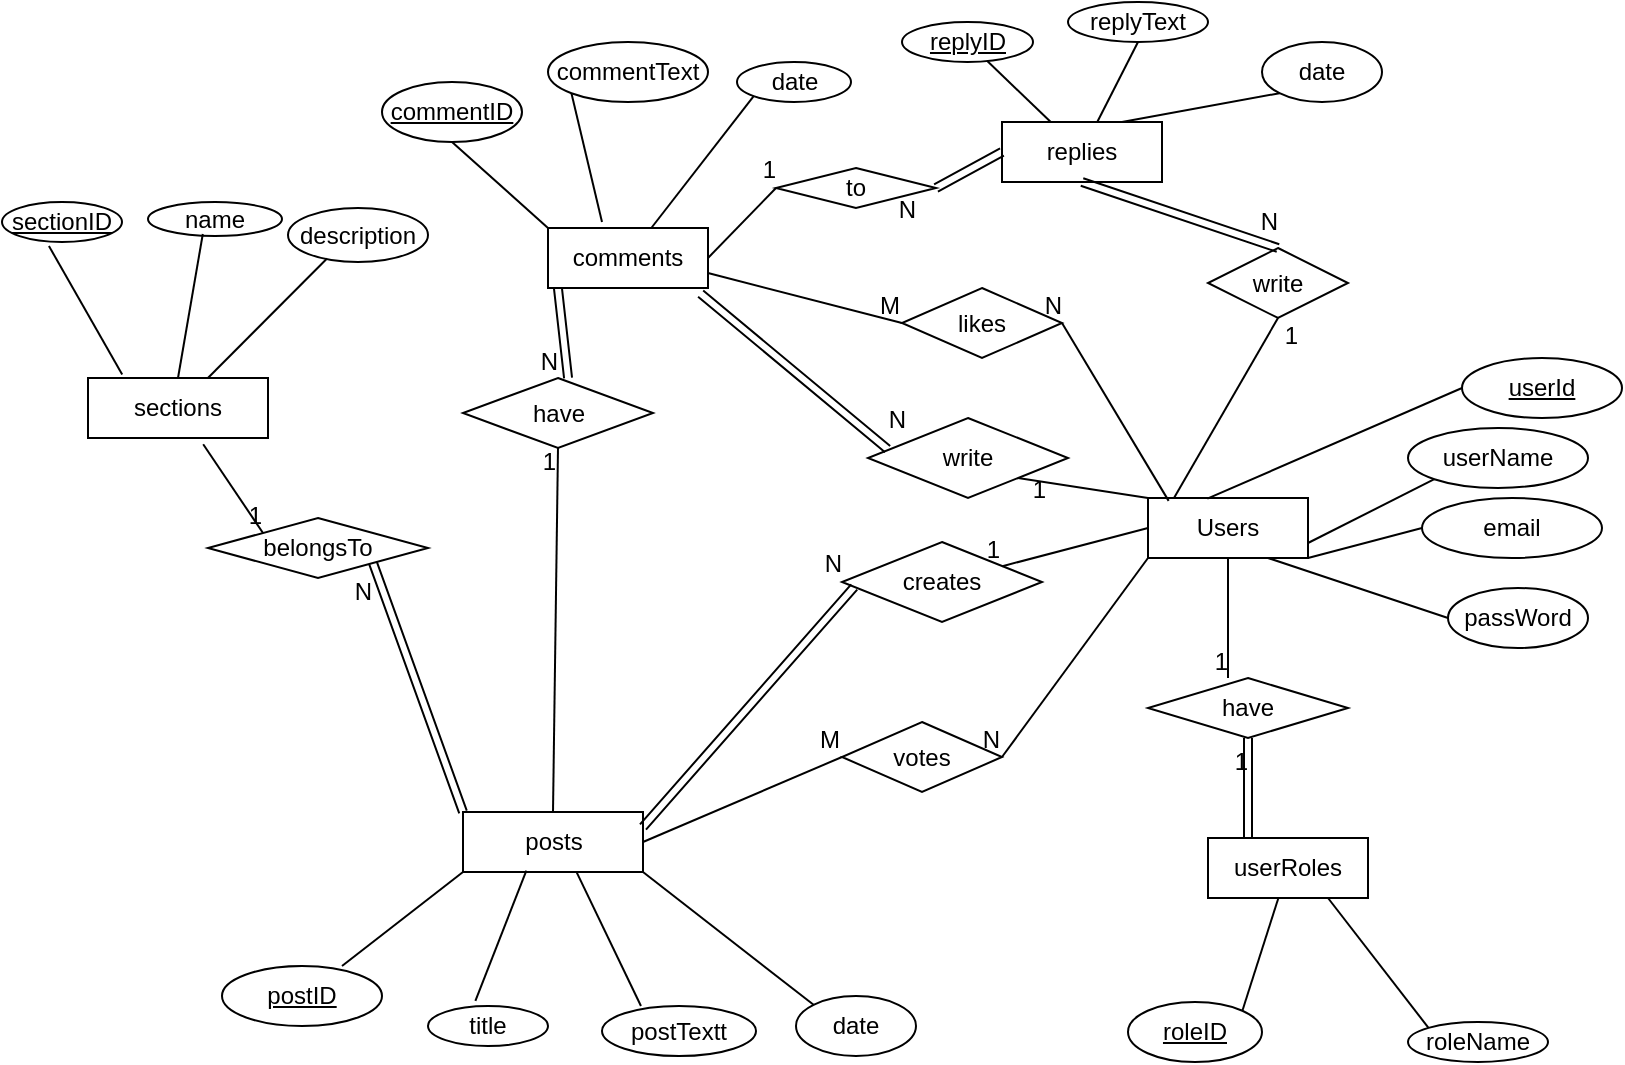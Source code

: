 <mxfile>
    <diagram id="d4zYfneUGAiSxEOC73_Y" name="Page-1">
        <mxGraphModel dx="1161" dy="281" grid="1" gridSize="10" guides="1" tooltips="1" connect="1" arrows="1" fold="1" page="1" pageScale="1" pageWidth="827" pageHeight="1169" math="0" shadow="0">
            <root>
                <mxCell id="0"/>
                <mxCell id="1" parent="0"/>
                <mxCell id="12" value="Users" style="whiteSpace=wrap;html=1;align=center;" parent="1" vertex="1">
                    <mxGeometry x="583" y="398" width="80" height="30" as="geometry"/>
                </mxCell>
                <mxCell id="14" value="" style="endArrow=none;html=1;rounded=0;entryX=0;entryY=0.5;entryDx=0;entryDy=0;exitX=0.371;exitY=0.011;exitDx=0;exitDy=0;exitPerimeter=0;" parent="1" source="12" target="65" edge="1">
                    <mxGeometry relative="1" as="geometry">
                        <mxPoint x="203" y="468" as="sourcePoint"/>
                        <mxPoint x="736.84" y="348.57" as="targetPoint"/>
                    </mxGeometry>
                </mxCell>
                <mxCell id="15" value="userName" style="ellipse;whiteSpace=wrap;html=1;align=center;" parent="1" vertex="1">
                    <mxGeometry x="713" y="363" width="90" height="30" as="geometry"/>
                </mxCell>
                <mxCell id="16" value="email" style="ellipse;whiteSpace=wrap;html=1;align=center;" parent="1" vertex="1">
                    <mxGeometry x="720" y="398" width="90" height="30" as="geometry"/>
                </mxCell>
                <mxCell id="17" value="" style="endArrow=none;html=1;rounded=0;entryX=0;entryY=1;entryDx=0;entryDy=0;exitX=1;exitY=0.75;exitDx=0;exitDy=0;" parent="1" source="12" target="15" edge="1">
                    <mxGeometry relative="1" as="geometry">
                        <mxPoint x="203" y="468" as="sourcePoint"/>
                        <mxPoint x="363" y="468" as="targetPoint"/>
                    </mxGeometry>
                </mxCell>
                <mxCell id="18" value="" style="endArrow=none;html=1;rounded=0;exitX=0;exitY=0.5;exitDx=0;exitDy=0;entryX=1;entryY=1;entryDx=0;entryDy=0;" parent="1" source="16" target="12" edge="1">
                    <mxGeometry relative="1" as="geometry">
                        <mxPoint x="203" y="468" as="sourcePoint"/>
                        <mxPoint x="363" y="468" as="targetPoint"/>
                    </mxGeometry>
                </mxCell>
                <mxCell id="19" value="sections" style="whiteSpace=wrap;html=1;align=center;" parent="1" vertex="1">
                    <mxGeometry x="53" y="338" width="90" height="30" as="geometry"/>
                </mxCell>
                <mxCell id="20" value="posts" style="whiteSpace=wrap;html=1;align=center;" parent="1" vertex="1">
                    <mxGeometry x="240.5" y="555" width="90" height="30" as="geometry"/>
                </mxCell>
                <mxCell id="21" value="comments" style="whiteSpace=wrap;html=1;align=center;" parent="1" vertex="1">
                    <mxGeometry x="283" y="263" width="80" height="30" as="geometry"/>
                </mxCell>
                <mxCell id="22" value="replies" style="whiteSpace=wrap;html=1;align=center;" parent="1" vertex="1">
                    <mxGeometry x="510" y="210" width="80" height="30" as="geometry"/>
                </mxCell>
                <mxCell id="23" value="userRoles" style="whiteSpace=wrap;html=1;align=center;" parent="1" vertex="1">
                    <mxGeometry x="613" y="568" width="80" height="30" as="geometry"/>
                </mxCell>
                <mxCell id="24" value="belongsTo" style="shape=rhombus;perimeter=rhombusPerimeter;whiteSpace=wrap;html=1;align=center;" parent="1" vertex="1">
                    <mxGeometry x="113" y="408" width="110" height="30" as="geometry"/>
                </mxCell>
                <mxCell id="25" value="creates" style="shape=rhombus;perimeter=rhombusPerimeter;whiteSpace=wrap;html=1;align=center;" parent="1" vertex="1">
                    <mxGeometry x="430" y="420" width="100" height="40" as="geometry"/>
                </mxCell>
                <mxCell id="27" value="" style="endArrow=none;html=1;rounded=0;exitX=0;exitY=0.5;exitDx=0;exitDy=0;" parent="1" source="12" target="25" edge="1">
                    <mxGeometry relative="1" as="geometry">
                        <mxPoint x="463" y="388" as="sourcePoint"/>
                        <mxPoint x="623" y="388" as="targetPoint"/>
                    </mxGeometry>
                </mxCell>
                <mxCell id="28" value="1" style="resizable=0;html=1;align=right;verticalAlign=bottom;" parent="27" connectable="0" vertex="1">
                    <mxGeometry x="1" relative="1" as="geometry"/>
                </mxCell>
                <mxCell id="32" value="have" style="shape=rhombus;perimeter=rhombusPerimeter;whiteSpace=wrap;html=1;align=center;" parent="1" vertex="1">
                    <mxGeometry x="583" y="488" width="100" height="30" as="geometry"/>
                </mxCell>
                <mxCell id="33" value="" style="endArrow=none;html=1;rounded=0;exitX=0.5;exitY=1;exitDx=0;exitDy=0;entryX=0.4;entryY=0;entryDx=0;entryDy=0;entryPerimeter=0;" parent="1" source="12" target="32" edge="1">
                    <mxGeometry relative="1" as="geometry">
                        <mxPoint x="333" y="388" as="sourcePoint"/>
                        <mxPoint x="493" y="388" as="targetPoint"/>
                    </mxGeometry>
                </mxCell>
                <mxCell id="34" value="1" style="resizable=0;html=1;align=right;verticalAlign=bottom;" parent="33" connectable="0" vertex="1">
                    <mxGeometry x="1" relative="1" as="geometry"/>
                </mxCell>
                <mxCell id="35" value="" style="shape=link;html=1;rounded=0;entryX=0.5;entryY=1;entryDx=0;entryDy=0;exitX=0.25;exitY=0;exitDx=0;exitDy=0;" parent="1" source="23" target="32" edge="1">
                    <mxGeometry relative="1" as="geometry">
                        <mxPoint x="333" y="388" as="sourcePoint"/>
                        <mxPoint x="493" y="388" as="targetPoint"/>
                    </mxGeometry>
                </mxCell>
                <mxCell id="36" value="1" style="resizable=0;html=1;align=right;verticalAlign=bottom;" parent="35" connectable="0" vertex="1">
                    <mxGeometry x="1" relative="1" as="geometry">
                        <mxPoint y="20" as="offset"/>
                    </mxGeometry>
                </mxCell>
                <mxCell id="37" value="write" style="shape=rhombus;perimeter=rhombusPerimeter;whiteSpace=wrap;html=1;align=center;" parent="1" vertex="1">
                    <mxGeometry x="443" y="358" width="100" height="40" as="geometry"/>
                </mxCell>
                <mxCell id="38" value="" style="endArrow=none;html=1;rounded=0;entryX=1;entryY=1;entryDx=0;entryDy=0;exitX=0;exitY=0;exitDx=0;exitDy=0;" parent="1" source="12" target="37" edge="1">
                    <mxGeometry relative="1" as="geometry">
                        <mxPoint x="313" y="478" as="sourcePoint"/>
                        <mxPoint x="473" y="478" as="targetPoint"/>
                    </mxGeometry>
                </mxCell>
                <mxCell id="39" value="1" style="resizable=0;html=1;align=right;verticalAlign=bottom;" parent="38" connectable="0" vertex="1">
                    <mxGeometry x="1" relative="1" as="geometry">
                        <mxPoint x="15" y="15" as="offset"/>
                    </mxGeometry>
                </mxCell>
                <mxCell id="40" value="" style="shape=link;html=1;rounded=0;exitX=0.954;exitY=1.094;exitDx=0;exitDy=0;exitPerimeter=0;entryX=0.098;entryY=0.389;entryDx=0;entryDy=0;entryPerimeter=0;" parent="1" source="21" target="37" edge="1">
                    <mxGeometry relative="1" as="geometry">
                        <mxPoint x="343" y="468" as="sourcePoint"/>
                        <mxPoint x="503" y="468" as="targetPoint"/>
                    </mxGeometry>
                </mxCell>
                <mxCell id="41" value="N" style="resizable=0;html=1;align=right;verticalAlign=bottom;" parent="40" connectable="0" vertex="1">
                    <mxGeometry x="1" relative="1" as="geometry">
                        <mxPoint x="10" y="-6" as="offset"/>
                    </mxGeometry>
                </mxCell>
                <mxCell id="42" value="write" style="shape=rhombus;perimeter=rhombusPerimeter;whiteSpace=wrap;html=1;align=center;" parent="1" vertex="1">
                    <mxGeometry x="613" y="273" width="70" height="35" as="geometry"/>
                </mxCell>
                <mxCell id="43" value="" style="endArrow=none;html=1;rounded=0;entryX=0.5;entryY=1;entryDx=0;entryDy=0;" parent="1" target="42" edge="1">
                    <mxGeometry relative="1" as="geometry">
                        <mxPoint x="596" y="398" as="sourcePoint"/>
                        <mxPoint x="578" y="378" as="targetPoint"/>
                    </mxGeometry>
                </mxCell>
                <mxCell id="44" value="1" style="resizable=0;html=1;align=right;verticalAlign=bottom;" parent="43" connectable="0" vertex="1">
                    <mxGeometry x="1" relative="1" as="geometry">
                        <mxPoint x="10" y="18" as="offset"/>
                    </mxGeometry>
                </mxCell>
                <mxCell id="45" value="" style="shape=link;html=1;rounded=0;exitX=0.5;exitY=1;exitDx=0;exitDy=0;entryX=0.5;entryY=0;entryDx=0;entryDy=0;" parent="1" source="22" target="42" edge="1">
                    <mxGeometry relative="1" as="geometry">
                        <mxPoint x="479.32" y="330.82" as="sourcePoint"/>
                        <mxPoint x="512.8" y="363.56" as="targetPoint"/>
                    </mxGeometry>
                </mxCell>
                <mxCell id="46" value="N" style="resizable=0;html=1;align=right;verticalAlign=bottom;" parent="45" connectable="0" vertex="1">
                    <mxGeometry x="1" relative="1" as="geometry">
                        <mxPoint y="-5" as="offset"/>
                    </mxGeometry>
                </mxCell>
                <mxCell id="47" value="to" style="shape=rhombus;perimeter=rhombusPerimeter;whiteSpace=wrap;html=1;align=center;" parent="1" vertex="1">
                    <mxGeometry x="397" y="233" width="80" height="20" as="geometry"/>
                </mxCell>
                <mxCell id="48" value="" style="endArrow=none;html=1;rounded=0;exitX=1;exitY=0.5;exitDx=0;exitDy=0;entryX=0;entryY=0.5;entryDx=0;entryDy=0;" parent="1" source="21" target="47" edge="1">
                    <mxGeometry relative="1" as="geometry">
                        <mxPoint x="343" y="328" as="sourcePoint"/>
                        <mxPoint x="503" y="328" as="targetPoint"/>
                    </mxGeometry>
                </mxCell>
                <mxCell id="49" value="1" style="resizable=0;html=1;align=right;verticalAlign=bottom;" parent="48" connectable="0" vertex="1">
                    <mxGeometry x="1" relative="1" as="geometry"/>
                </mxCell>
                <mxCell id="50" value="" style="shape=link;html=1;rounded=0;entryX=1;entryY=0.5;entryDx=0;entryDy=0;exitX=0;exitY=0.5;exitDx=0;exitDy=0;" parent="1" source="22" target="47" edge="1">
                    <mxGeometry relative="1" as="geometry">
                        <mxPoint x="550" y="235" as="sourcePoint"/>
                        <mxPoint x="503" y="328" as="targetPoint"/>
                    </mxGeometry>
                </mxCell>
                <mxCell id="51" value="N" style="resizable=0;html=1;align=right;verticalAlign=bottom;" parent="50" connectable="0" vertex="1">
                    <mxGeometry x="1" relative="1" as="geometry">
                        <mxPoint x="-10" y="20" as="offset"/>
                    </mxGeometry>
                </mxCell>
                <mxCell id="52" value="" style="shape=link;html=1;rounded=0;exitX=1;exitY=0.25;exitDx=0;exitDy=0;entryX=0.061;entryY=0.562;entryDx=0;entryDy=0;entryPerimeter=0;" parent="1" source="20" target="25" edge="1">
                    <mxGeometry relative="1" as="geometry">
                        <mxPoint x="373" y="398" as="sourcePoint"/>
                        <mxPoint x="533" y="398" as="targetPoint"/>
                    </mxGeometry>
                </mxCell>
                <mxCell id="53" value="N" style="resizable=0;html=1;align=right;verticalAlign=bottom;" parent="52" connectable="0" vertex="1">
                    <mxGeometry x="1" relative="1" as="geometry">
                        <mxPoint x="-6" y="-3" as="offset"/>
                    </mxGeometry>
                </mxCell>
                <mxCell id="54" value="have" style="shape=rhombus;perimeter=rhombusPerimeter;whiteSpace=wrap;html=1;align=center;" parent="1" vertex="1">
                    <mxGeometry x="240.5" y="338" width="95" height="35" as="geometry"/>
                </mxCell>
                <mxCell id="55" value="" style="endArrow=none;html=1;rounded=0;entryX=0.5;entryY=1;entryDx=0;entryDy=0;exitX=0.5;exitY=0;exitDx=0;exitDy=0;" parent="1" source="20" target="54" edge="1">
                    <mxGeometry relative="1" as="geometry">
                        <mxPoint x="323" y="448" as="sourcePoint"/>
                        <mxPoint x="483" y="448" as="targetPoint"/>
                    </mxGeometry>
                </mxCell>
                <mxCell id="56" value="1" style="resizable=0;html=1;align=right;verticalAlign=bottom;" parent="55" connectable="0" vertex="1">
                    <mxGeometry x="1" relative="1" as="geometry">
                        <mxPoint y="15" as="offset"/>
                    </mxGeometry>
                </mxCell>
                <mxCell id="57" value="" style="shape=link;html=1;rounded=0;exitX=0.062;exitY=1;exitDx=0;exitDy=0;exitPerimeter=0;entryX=0.553;entryY=0;entryDx=0;entryDy=0;entryPerimeter=0;" parent="1" source="21" target="54" edge="1">
                    <mxGeometry relative="1" as="geometry">
                        <mxPoint x="263" y="318" as="sourcePoint"/>
                        <mxPoint x="423" y="318" as="targetPoint"/>
                    </mxGeometry>
                </mxCell>
                <mxCell id="58" value="N" style="resizable=0;html=1;align=right;verticalAlign=bottom;" parent="57" connectable="0" vertex="1">
                    <mxGeometry x="1" relative="1" as="geometry">
                        <mxPoint x="-5" as="offset"/>
                    </mxGeometry>
                </mxCell>
                <mxCell id="61" value="" style="shape=link;html=1;rounded=0;entryX=1;entryY=1;entryDx=0;entryDy=0;exitX=0;exitY=0;exitDx=0;exitDy=0;" parent="1" source="20" target="24" edge="1">
                    <mxGeometry relative="1" as="geometry">
                        <mxPoint x="293" y="398" as="sourcePoint"/>
                        <mxPoint x="453" y="398" as="targetPoint"/>
                    </mxGeometry>
                </mxCell>
                <mxCell id="62" value="N" style="resizable=0;html=1;align=right;verticalAlign=bottom;" parent="61" connectable="0" vertex="1">
                    <mxGeometry x="1" relative="1" as="geometry">
                        <mxPoint y="23" as="offset"/>
                    </mxGeometry>
                </mxCell>
                <mxCell id="63" value="" style="endArrow=none;html=1;rounded=0;exitX=0.64;exitY=1.104;exitDx=0;exitDy=0;exitPerimeter=0;entryX=0;entryY=0;entryDx=0;entryDy=0;" parent="1" source="19" target="24" edge="1">
                    <mxGeometry relative="1" as="geometry">
                        <mxPoint x="293" y="398" as="sourcePoint"/>
                        <mxPoint x="453" y="398" as="targetPoint"/>
                    </mxGeometry>
                </mxCell>
                <mxCell id="64" value="1" style="resizable=0;html=1;align=right;verticalAlign=bottom;" parent="63" connectable="0" vertex="1">
                    <mxGeometry x="1" relative="1" as="geometry"/>
                </mxCell>
                <mxCell id="65" value="userId" style="ellipse;whiteSpace=wrap;html=1;align=center;fontStyle=4;" parent="1" vertex="1">
                    <mxGeometry x="740" y="328" width="80" height="30" as="geometry"/>
                </mxCell>
                <mxCell id="66" value="postID" style="ellipse;whiteSpace=wrap;html=1;align=center;fontStyle=4;" parent="1" vertex="1">
                    <mxGeometry x="120" y="632" width="80" height="30" as="geometry"/>
                </mxCell>
                <mxCell id="67" value="" style="endArrow=none;html=1;rounded=0;exitX=0.75;exitY=0;exitDx=0;exitDy=0;exitPerimeter=0;entryX=0;entryY=1;entryDx=0;entryDy=0;" parent="1" source="66" target="20" edge="1">
                    <mxGeometry relative="1" as="geometry">
                        <mxPoint x="350" y="560" as="sourcePoint"/>
                        <mxPoint x="510" y="560" as="targetPoint"/>
                    </mxGeometry>
                </mxCell>
                <mxCell id="68" value="title" style="ellipse;whiteSpace=wrap;html=1;align=center;" parent="1" vertex="1">
                    <mxGeometry x="223" y="652" width="60" height="20" as="geometry"/>
                </mxCell>
                <mxCell id="69" value="" style="endArrow=none;html=1;rounded=0;exitX=0.395;exitY=-0.126;exitDx=0;exitDy=0;exitPerimeter=0;entryX=0.352;entryY=0.978;entryDx=0;entryDy=0;entryPerimeter=0;" parent="1" source="68" target="20" edge="1">
                    <mxGeometry relative="1" as="geometry">
                        <mxPoint x="350" y="560" as="sourcePoint"/>
                        <mxPoint x="510" y="560" as="targetPoint"/>
                    </mxGeometry>
                </mxCell>
                <mxCell id="70" value="date" style="ellipse;whiteSpace=wrap;html=1;align=center;" parent="1" vertex="1">
                    <mxGeometry x="407" y="647" width="60" height="30" as="geometry"/>
                </mxCell>
                <mxCell id="71" value="postTextt" style="ellipse;whiteSpace=wrap;html=1;align=center;" parent="1" vertex="1">
                    <mxGeometry x="310" y="652" width="77" height="25" as="geometry"/>
                </mxCell>
                <mxCell id="72" value="" style="endArrow=none;html=1;rounded=0;exitX=0.629;exitY=0.99;exitDx=0;exitDy=0;exitPerimeter=0;entryX=0.253;entryY=0;entryDx=0;entryDy=0;entryPerimeter=0;" parent="1" source="20" target="71" edge="1">
                    <mxGeometry relative="1" as="geometry">
                        <mxPoint x="350" y="560" as="sourcePoint"/>
                        <mxPoint x="510" y="560" as="targetPoint"/>
                    </mxGeometry>
                </mxCell>
                <mxCell id="73" value="" style="endArrow=none;html=1;rounded=0;exitX=1;exitY=1;exitDx=0;exitDy=0;entryX=0;entryY=0;entryDx=0;entryDy=0;" parent="1" source="20" target="70" edge="1">
                    <mxGeometry relative="1" as="geometry">
                        <mxPoint x="350" y="560" as="sourcePoint"/>
                        <mxPoint x="510" y="560" as="targetPoint"/>
                    </mxGeometry>
                </mxCell>
                <mxCell id="74" value="sectionID" style="ellipse;whiteSpace=wrap;html=1;align=center;fontStyle=4;" parent="1" vertex="1">
                    <mxGeometry x="10" y="250" width="60" height="20" as="geometry"/>
                </mxCell>
                <mxCell id="75" value="" style="endArrow=none;html=1;rounded=0;exitX=0.391;exitY=1.1;exitDx=0;exitDy=0;exitPerimeter=0;entryX=0.19;entryY=-0.059;entryDx=0;entryDy=0;entryPerimeter=0;" parent="1" source="74" target="19" edge="1">
                    <mxGeometry relative="1" as="geometry">
                        <mxPoint x="270" y="420" as="sourcePoint"/>
                        <mxPoint x="430" y="420" as="targetPoint"/>
                    </mxGeometry>
                </mxCell>
                <mxCell id="76" value="name" style="ellipse;whiteSpace=wrap;html=1;align=center;" parent="1" vertex="1">
                    <mxGeometry x="83" y="250" width="67" height="17" as="geometry"/>
                </mxCell>
                <mxCell id="77" value="" style="endArrow=none;html=1;rounded=0;exitX=0.409;exitY=0.941;exitDx=0;exitDy=0;exitPerimeter=0;entryX=0.5;entryY=0;entryDx=0;entryDy=0;" parent="1" source="76" target="19" edge="1">
                    <mxGeometry relative="1" as="geometry">
                        <mxPoint x="270" y="420" as="sourcePoint"/>
                        <mxPoint x="430" y="420" as="targetPoint"/>
                    </mxGeometry>
                </mxCell>
                <mxCell id="78" value="description" style="ellipse;whiteSpace=wrap;html=1;align=center;" parent="1" vertex="1">
                    <mxGeometry x="153" y="253" width="70" height="27" as="geometry"/>
                </mxCell>
                <mxCell id="79" value="" style="endArrow=none;html=1;rounded=0;exitX=0.279;exitY=0.935;exitDx=0;exitDy=0;exitPerimeter=0;" parent="1" source="78" target="19" edge="1">
                    <mxGeometry relative="1" as="geometry">
                        <mxPoint x="270" y="420" as="sourcePoint"/>
                        <mxPoint x="430" y="420" as="targetPoint"/>
                    </mxGeometry>
                </mxCell>
                <mxCell id="80" value="commentID" style="ellipse;whiteSpace=wrap;html=1;align=center;fontStyle=4;" parent="1" vertex="1">
                    <mxGeometry x="200" y="190" width="70" height="30" as="geometry"/>
                </mxCell>
                <mxCell id="81" value="" style="endArrow=none;html=1;rounded=0;exitX=0.5;exitY=1;exitDx=0;exitDy=0;entryX=0;entryY=0;entryDx=0;entryDy=0;" parent="1" source="80" target="21" edge="1">
                    <mxGeometry relative="1" as="geometry">
                        <mxPoint x="320" y="280" as="sourcePoint"/>
                        <mxPoint x="480" y="280" as="targetPoint"/>
                    </mxGeometry>
                </mxCell>
                <mxCell id="82" value="commentText" style="ellipse;whiteSpace=wrap;html=1;align=center;" parent="1" vertex="1">
                    <mxGeometry x="283" y="170" width="80" height="30" as="geometry"/>
                </mxCell>
                <mxCell id="83" value="" style="endArrow=none;html=1;rounded=0;entryX=0;entryY=1;entryDx=0;entryDy=0;" parent="1" target="82" edge="1">
                    <mxGeometry relative="1" as="geometry">
                        <mxPoint x="310" y="260" as="sourcePoint"/>
                        <mxPoint x="480" y="280" as="targetPoint"/>
                    </mxGeometry>
                </mxCell>
                <mxCell id="84" value="date" style="ellipse;whiteSpace=wrap;html=1;align=center;" parent="1" vertex="1">
                    <mxGeometry x="377.5" y="180" width="57" height="20" as="geometry"/>
                </mxCell>
                <mxCell id="85" value="" style="endArrow=none;html=1;rounded=0;entryX=0;entryY=1;entryDx=0;entryDy=0;" parent="1" source="21" target="84" edge="1">
                    <mxGeometry relative="1" as="geometry">
                        <mxPoint x="340" y="240" as="sourcePoint"/>
                        <mxPoint x="480" y="280" as="targetPoint"/>
                    </mxGeometry>
                </mxCell>
                <mxCell id="86" value="replyText" style="ellipse;whiteSpace=wrap;html=1;align=center;" parent="1" vertex="1">
                    <mxGeometry x="543" y="150" width="70" height="20" as="geometry"/>
                </mxCell>
                <mxCell id="87" value="replyID" style="ellipse;whiteSpace=wrap;html=1;align=center;fontStyle=4;" parent="1" vertex="1">
                    <mxGeometry x="460" y="160" width="65.5" height="20" as="geometry"/>
                </mxCell>
                <mxCell id="88" value="date" style="ellipse;whiteSpace=wrap;html=1;align=center;" parent="1" vertex="1">
                    <mxGeometry x="640" y="170" width="60" height="30" as="geometry"/>
                </mxCell>
                <mxCell id="89" value="" style="endArrow=none;html=1;rounded=0;" parent="1" source="87" target="22" edge="1">
                    <mxGeometry relative="1" as="geometry">
                        <mxPoint x="320" y="280" as="sourcePoint"/>
                        <mxPoint x="480" y="280" as="targetPoint"/>
                    </mxGeometry>
                </mxCell>
                <mxCell id="91" value="" style="endArrow=none;html=1;rounded=0;entryX=0.5;entryY=1;entryDx=0;entryDy=0;" parent="1" source="22" target="86" edge="1">
                    <mxGeometry relative="1" as="geometry">
                        <mxPoint x="320" y="280" as="sourcePoint"/>
                        <mxPoint x="480" y="280" as="targetPoint"/>
                    </mxGeometry>
                </mxCell>
                <mxCell id="92" value="" style="endArrow=none;html=1;rounded=0;entryX=0;entryY=1;entryDx=0;entryDy=0;exitX=0.75;exitY=0;exitDx=0;exitDy=0;" parent="1" source="22" target="88" edge="1">
                    <mxGeometry relative="1" as="geometry">
                        <mxPoint x="320" y="280" as="sourcePoint"/>
                        <mxPoint x="480" y="280" as="targetPoint"/>
                    </mxGeometry>
                </mxCell>
                <mxCell id="93" value="roleID" style="ellipse;whiteSpace=wrap;html=1;align=center;fontStyle=4;" parent="1" vertex="1">
                    <mxGeometry x="573" y="650" width="67" height="30" as="geometry"/>
                </mxCell>
                <mxCell id="94" value="" style="endArrow=none;html=1;rounded=0;exitX=1;exitY=0;exitDx=0;exitDy=0;" parent="1" source="93" target="23" edge="1">
                    <mxGeometry relative="1" as="geometry">
                        <mxPoint x="320" y="490" as="sourcePoint"/>
                        <mxPoint x="480" y="490" as="targetPoint"/>
                    </mxGeometry>
                </mxCell>
                <mxCell id="97" value="roleName" style="ellipse;whiteSpace=wrap;html=1;align=center;" parent="1" vertex="1">
                    <mxGeometry x="713" y="660" width="70" height="20" as="geometry"/>
                </mxCell>
                <mxCell id="98" value="" style="endArrow=none;html=1;rounded=0;entryX=0;entryY=0;entryDx=0;entryDy=0;exitX=0.75;exitY=1;exitDx=0;exitDy=0;" parent="1" source="23" target="97" edge="1">
                    <mxGeometry relative="1" as="geometry">
                        <mxPoint x="320" y="560" as="sourcePoint"/>
                        <mxPoint x="480" y="560" as="targetPoint"/>
                    </mxGeometry>
                </mxCell>
                <mxCell id="99" value="passWord" style="ellipse;whiteSpace=wrap;html=1;align=center;" parent="1" vertex="1">
                    <mxGeometry x="733" y="443" width="70" height="30" as="geometry"/>
                </mxCell>
                <mxCell id="100" value="" style="endArrow=none;html=1;rounded=0;entryX=0;entryY=0.5;entryDx=0;entryDy=0;exitX=0.75;exitY=1;exitDx=0;exitDy=0;" parent="1" source="12" target="99" edge="1">
                    <mxGeometry relative="1" as="geometry">
                        <mxPoint x="330" y="400" as="sourcePoint"/>
                        <mxPoint x="490" y="400" as="targetPoint"/>
                    </mxGeometry>
                </mxCell>
                <mxCell id="101" value="votes" style="shape=rhombus;perimeter=rhombusPerimeter;whiteSpace=wrap;html=1;align=center;" parent="1" vertex="1">
                    <mxGeometry x="430" y="510" width="80" height="35" as="geometry"/>
                </mxCell>
                <mxCell id="107" value="likes" style="shape=rhombus;perimeter=rhombusPerimeter;whiteSpace=wrap;html=1;align=center;" parent="1" vertex="1">
                    <mxGeometry x="460" y="293" width="80" height="35" as="geometry"/>
                </mxCell>
                <mxCell id="112" value="" style="endArrow=none;html=1;rounded=0;entryX=1;entryY=0.5;entryDx=0;entryDy=0;exitX=0;exitY=1;exitDx=0;exitDy=0;" parent="1" source="12" target="101" edge="1">
                    <mxGeometry relative="1" as="geometry">
                        <mxPoint x="350" y="488" as="sourcePoint"/>
                        <mxPoint x="510" y="488" as="targetPoint"/>
                    </mxGeometry>
                </mxCell>
                <mxCell id="113" value="N" style="resizable=0;html=1;align=right;verticalAlign=bottom;" parent="112" connectable="0" vertex="1">
                    <mxGeometry x="1" relative="1" as="geometry"/>
                </mxCell>
                <mxCell id="114" value="" style="endArrow=none;html=1;rounded=0;entryX=0;entryY=0.5;entryDx=0;entryDy=0;exitX=1;exitY=0.5;exitDx=0;exitDy=0;" parent="1" source="20" target="101" edge="1">
                    <mxGeometry relative="1" as="geometry">
                        <mxPoint x="350" y="582.5" as="sourcePoint"/>
                        <mxPoint x="510" y="582.5" as="targetPoint"/>
                    </mxGeometry>
                </mxCell>
                <mxCell id="115" value="M" style="resizable=0;html=1;align=right;verticalAlign=bottom;" parent="114" connectable="0" vertex="1">
                    <mxGeometry x="1" relative="1" as="geometry"/>
                </mxCell>
                <mxCell id="117" value="" style="endArrow=none;html=1;rounded=0;entryX=1;entryY=0.5;entryDx=0;entryDy=0;exitX=0.129;exitY=0.048;exitDx=0;exitDy=0;exitPerimeter=0;" parent="1" source="12" target="107" edge="1">
                    <mxGeometry relative="1" as="geometry">
                        <mxPoint x="563" y="298.5" as="sourcePoint"/>
                        <mxPoint x="490" y="398" as="targetPoint"/>
                    </mxGeometry>
                </mxCell>
                <mxCell id="118" value="N" style="resizable=0;html=1;align=right;verticalAlign=bottom;" parent="117" connectable="0" vertex="1">
                    <mxGeometry x="1" relative="1" as="geometry"/>
                </mxCell>
                <mxCell id="119" value="" style="endArrow=none;html=1;rounded=0;entryX=0;entryY=0.5;entryDx=0;entryDy=0;exitX=1;exitY=0.75;exitDx=0;exitDy=0;" parent="1" source="21" target="107" edge="1">
                    <mxGeometry relative="1" as="geometry">
                        <mxPoint x="335.5" y="364.25" as="sourcePoint"/>
                        <mxPoint x="435" y="321.75" as="targetPoint"/>
                    </mxGeometry>
                </mxCell>
                <mxCell id="120" value="M" style="resizable=0;html=1;align=right;verticalAlign=bottom;" parent="119" connectable="0" vertex="1">
                    <mxGeometry x="1" relative="1" as="geometry"/>
                </mxCell>
            </root>
        </mxGraphModel>
    </diagram>
</mxfile>